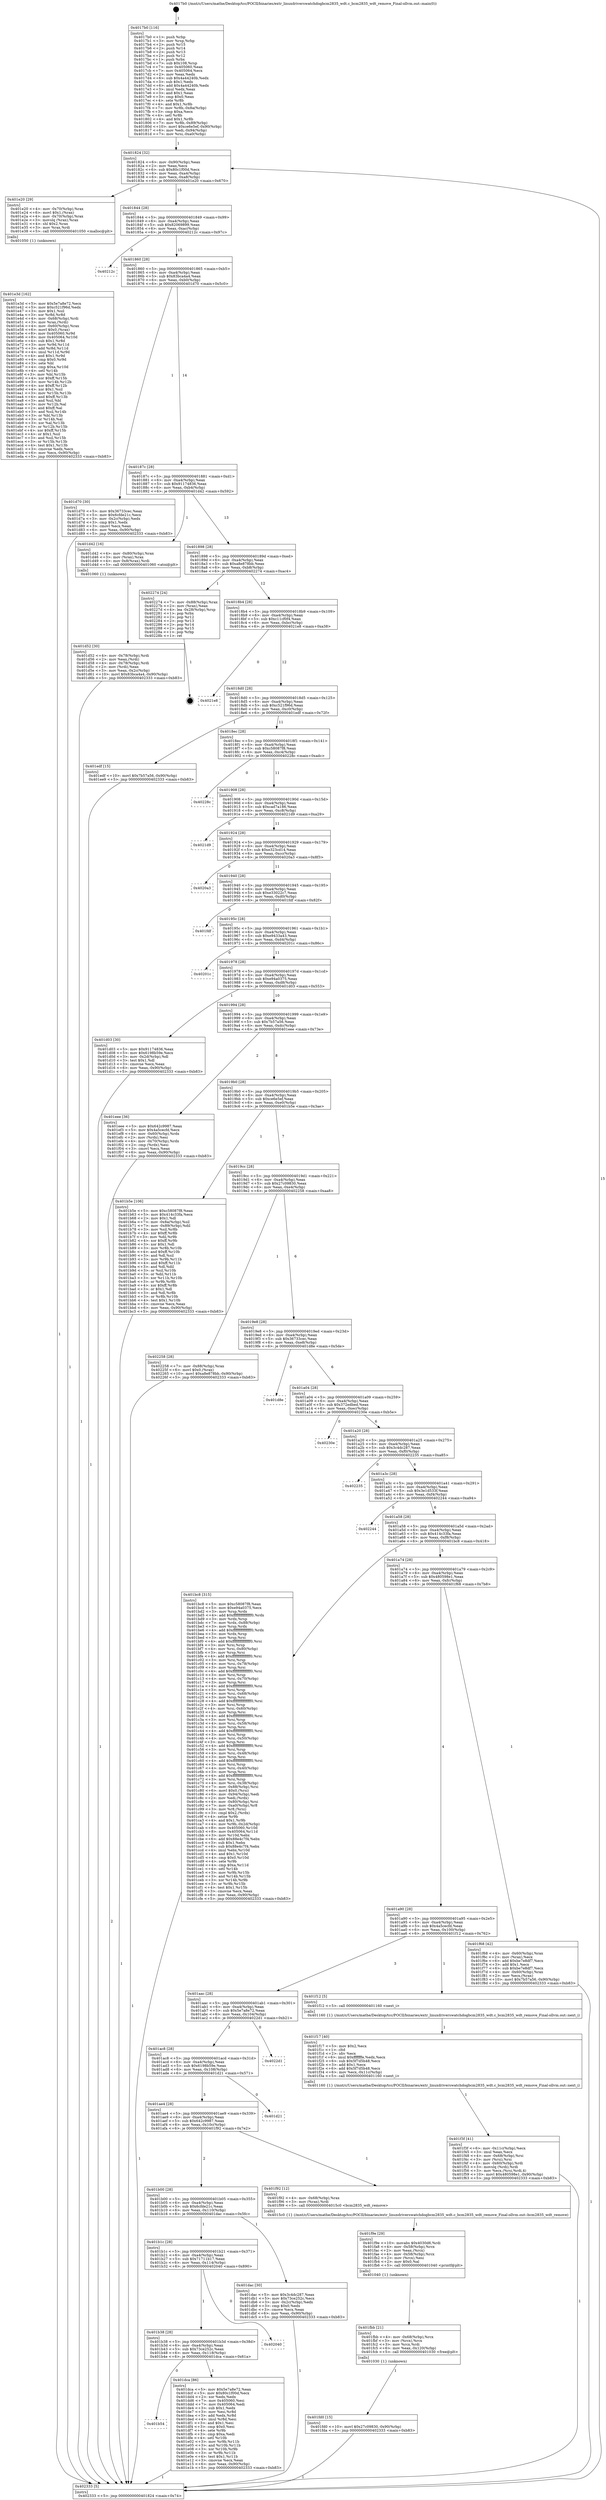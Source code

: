 digraph "0x4017b0" {
  label = "0x4017b0 (/mnt/c/Users/mathe/Desktop/tcc/POCII/binaries/extr_linuxdriverswatchdogbcm2835_wdt.c_bcm2835_wdt_remove_Final-ollvm.out::main(0))"
  labelloc = "t"
  node[shape=record]

  Entry [label="",width=0.3,height=0.3,shape=circle,fillcolor=black,style=filled]
  "0x401824" [label="{
     0x401824 [32]\l
     | [instrs]\l
     &nbsp;&nbsp;0x401824 \<+6\>: mov -0x90(%rbp),%eax\l
     &nbsp;&nbsp;0x40182a \<+2\>: mov %eax,%ecx\l
     &nbsp;&nbsp;0x40182c \<+6\>: sub $0x80c1f00d,%ecx\l
     &nbsp;&nbsp;0x401832 \<+6\>: mov %eax,-0xa4(%rbp)\l
     &nbsp;&nbsp;0x401838 \<+6\>: mov %ecx,-0xa8(%rbp)\l
     &nbsp;&nbsp;0x40183e \<+6\>: je 0000000000401e20 \<main+0x670\>\l
  }"]
  "0x401e20" [label="{
     0x401e20 [29]\l
     | [instrs]\l
     &nbsp;&nbsp;0x401e20 \<+4\>: mov -0x70(%rbp),%rax\l
     &nbsp;&nbsp;0x401e24 \<+6\>: movl $0x1,(%rax)\l
     &nbsp;&nbsp;0x401e2a \<+4\>: mov -0x70(%rbp),%rax\l
     &nbsp;&nbsp;0x401e2e \<+3\>: movslq (%rax),%rax\l
     &nbsp;&nbsp;0x401e31 \<+4\>: shl $0x2,%rax\l
     &nbsp;&nbsp;0x401e35 \<+3\>: mov %rax,%rdi\l
     &nbsp;&nbsp;0x401e38 \<+5\>: call 0000000000401050 \<malloc@plt\>\l
     | [calls]\l
     &nbsp;&nbsp;0x401050 \{1\} (unknown)\l
  }"]
  "0x401844" [label="{
     0x401844 [28]\l
     | [instrs]\l
     &nbsp;&nbsp;0x401844 \<+5\>: jmp 0000000000401849 \<main+0x99\>\l
     &nbsp;&nbsp;0x401849 \<+6\>: mov -0xa4(%rbp),%eax\l
     &nbsp;&nbsp;0x40184f \<+5\>: sub $0x82069899,%eax\l
     &nbsp;&nbsp;0x401854 \<+6\>: mov %eax,-0xac(%rbp)\l
     &nbsp;&nbsp;0x40185a \<+6\>: je 000000000040212c \<main+0x97c\>\l
  }"]
  Exit [label="",width=0.3,height=0.3,shape=circle,fillcolor=black,style=filled,peripheries=2]
  "0x40212c" [label="{
     0x40212c\l
  }", style=dashed]
  "0x401860" [label="{
     0x401860 [28]\l
     | [instrs]\l
     &nbsp;&nbsp;0x401860 \<+5\>: jmp 0000000000401865 \<main+0xb5\>\l
     &nbsp;&nbsp;0x401865 \<+6\>: mov -0xa4(%rbp),%eax\l
     &nbsp;&nbsp;0x40186b \<+5\>: sub $0x83bca4a4,%eax\l
     &nbsp;&nbsp;0x401870 \<+6\>: mov %eax,-0xb0(%rbp)\l
     &nbsp;&nbsp;0x401876 \<+6\>: je 0000000000401d70 \<main+0x5c0\>\l
  }"]
  "0x401fd0" [label="{
     0x401fd0 [15]\l
     | [instrs]\l
     &nbsp;&nbsp;0x401fd0 \<+10\>: movl $0x27c09830,-0x90(%rbp)\l
     &nbsp;&nbsp;0x401fda \<+5\>: jmp 0000000000402333 \<main+0xb83\>\l
  }"]
  "0x401d70" [label="{
     0x401d70 [30]\l
     | [instrs]\l
     &nbsp;&nbsp;0x401d70 \<+5\>: mov $0x36733cec,%eax\l
     &nbsp;&nbsp;0x401d75 \<+5\>: mov $0x6cfde21c,%ecx\l
     &nbsp;&nbsp;0x401d7a \<+3\>: mov -0x2c(%rbp),%edx\l
     &nbsp;&nbsp;0x401d7d \<+3\>: cmp $0x1,%edx\l
     &nbsp;&nbsp;0x401d80 \<+3\>: cmovl %ecx,%eax\l
     &nbsp;&nbsp;0x401d83 \<+6\>: mov %eax,-0x90(%rbp)\l
     &nbsp;&nbsp;0x401d89 \<+5\>: jmp 0000000000402333 \<main+0xb83\>\l
  }"]
  "0x40187c" [label="{
     0x40187c [28]\l
     | [instrs]\l
     &nbsp;&nbsp;0x40187c \<+5\>: jmp 0000000000401881 \<main+0xd1\>\l
     &nbsp;&nbsp;0x401881 \<+6\>: mov -0xa4(%rbp),%eax\l
     &nbsp;&nbsp;0x401887 \<+5\>: sub $0x91174836,%eax\l
     &nbsp;&nbsp;0x40188c \<+6\>: mov %eax,-0xb4(%rbp)\l
     &nbsp;&nbsp;0x401892 \<+6\>: je 0000000000401d42 \<main+0x592\>\l
  }"]
  "0x401fbb" [label="{
     0x401fbb [21]\l
     | [instrs]\l
     &nbsp;&nbsp;0x401fbb \<+4\>: mov -0x68(%rbp),%rcx\l
     &nbsp;&nbsp;0x401fbf \<+3\>: mov (%rcx),%rcx\l
     &nbsp;&nbsp;0x401fc2 \<+3\>: mov %rcx,%rdi\l
     &nbsp;&nbsp;0x401fc5 \<+6\>: mov %eax,-0x120(%rbp)\l
     &nbsp;&nbsp;0x401fcb \<+5\>: call 0000000000401030 \<free@plt\>\l
     | [calls]\l
     &nbsp;&nbsp;0x401030 \{1\} (unknown)\l
  }"]
  "0x401d42" [label="{
     0x401d42 [16]\l
     | [instrs]\l
     &nbsp;&nbsp;0x401d42 \<+4\>: mov -0x80(%rbp),%rax\l
     &nbsp;&nbsp;0x401d46 \<+3\>: mov (%rax),%rax\l
     &nbsp;&nbsp;0x401d49 \<+4\>: mov 0x8(%rax),%rdi\l
     &nbsp;&nbsp;0x401d4d \<+5\>: call 0000000000401060 \<atoi@plt\>\l
     | [calls]\l
     &nbsp;&nbsp;0x401060 \{1\} (unknown)\l
  }"]
  "0x401898" [label="{
     0x401898 [28]\l
     | [instrs]\l
     &nbsp;&nbsp;0x401898 \<+5\>: jmp 000000000040189d \<main+0xed\>\l
     &nbsp;&nbsp;0x40189d \<+6\>: mov -0xa4(%rbp),%eax\l
     &nbsp;&nbsp;0x4018a3 \<+5\>: sub $0xa8e878bb,%eax\l
     &nbsp;&nbsp;0x4018a8 \<+6\>: mov %eax,-0xb8(%rbp)\l
     &nbsp;&nbsp;0x4018ae \<+6\>: je 0000000000402274 \<main+0xac4\>\l
  }"]
  "0x401f9e" [label="{
     0x401f9e [29]\l
     | [instrs]\l
     &nbsp;&nbsp;0x401f9e \<+10\>: movabs $0x4030d6,%rdi\l
     &nbsp;&nbsp;0x401fa8 \<+4\>: mov -0x58(%rbp),%rcx\l
     &nbsp;&nbsp;0x401fac \<+2\>: mov %eax,(%rcx)\l
     &nbsp;&nbsp;0x401fae \<+4\>: mov -0x58(%rbp),%rcx\l
     &nbsp;&nbsp;0x401fb2 \<+2\>: mov (%rcx),%esi\l
     &nbsp;&nbsp;0x401fb4 \<+2\>: mov $0x0,%al\l
     &nbsp;&nbsp;0x401fb6 \<+5\>: call 0000000000401040 \<printf@plt\>\l
     | [calls]\l
     &nbsp;&nbsp;0x401040 \{1\} (unknown)\l
  }"]
  "0x402274" [label="{
     0x402274 [24]\l
     | [instrs]\l
     &nbsp;&nbsp;0x402274 \<+7\>: mov -0x88(%rbp),%rax\l
     &nbsp;&nbsp;0x40227b \<+2\>: mov (%rax),%eax\l
     &nbsp;&nbsp;0x40227d \<+4\>: lea -0x28(%rbp),%rsp\l
     &nbsp;&nbsp;0x402281 \<+1\>: pop %rbx\l
     &nbsp;&nbsp;0x402282 \<+2\>: pop %r12\l
     &nbsp;&nbsp;0x402284 \<+2\>: pop %r13\l
     &nbsp;&nbsp;0x402286 \<+2\>: pop %r14\l
     &nbsp;&nbsp;0x402288 \<+2\>: pop %r15\l
     &nbsp;&nbsp;0x40228a \<+1\>: pop %rbp\l
     &nbsp;&nbsp;0x40228b \<+1\>: ret\l
  }"]
  "0x4018b4" [label="{
     0x4018b4 [28]\l
     | [instrs]\l
     &nbsp;&nbsp;0x4018b4 \<+5\>: jmp 00000000004018b9 \<main+0x109\>\l
     &nbsp;&nbsp;0x4018b9 \<+6\>: mov -0xa4(%rbp),%eax\l
     &nbsp;&nbsp;0x4018bf \<+5\>: sub $0xc11cf0f4,%eax\l
     &nbsp;&nbsp;0x4018c4 \<+6\>: mov %eax,-0xbc(%rbp)\l
     &nbsp;&nbsp;0x4018ca \<+6\>: je 00000000004021e8 \<main+0xa38\>\l
  }"]
  "0x401f3f" [label="{
     0x401f3f [41]\l
     | [instrs]\l
     &nbsp;&nbsp;0x401f3f \<+6\>: mov -0x11c(%rbp),%ecx\l
     &nbsp;&nbsp;0x401f45 \<+3\>: imul %eax,%ecx\l
     &nbsp;&nbsp;0x401f48 \<+4\>: mov -0x68(%rbp),%rsi\l
     &nbsp;&nbsp;0x401f4c \<+3\>: mov (%rsi),%rsi\l
     &nbsp;&nbsp;0x401f4f \<+4\>: mov -0x60(%rbp),%rdi\l
     &nbsp;&nbsp;0x401f53 \<+3\>: movslq (%rdi),%rdi\l
     &nbsp;&nbsp;0x401f56 \<+3\>: mov %ecx,(%rsi,%rdi,4)\l
     &nbsp;&nbsp;0x401f59 \<+10\>: movl $0x480598e1,-0x90(%rbp)\l
     &nbsp;&nbsp;0x401f63 \<+5\>: jmp 0000000000402333 \<main+0xb83\>\l
  }"]
  "0x4021e8" [label="{
     0x4021e8\l
  }", style=dashed]
  "0x4018d0" [label="{
     0x4018d0 [28]\l
     | [instrs]\l
     &nbsp;&nbsp;0x4018d0 \<+5\>: jmp 00000000004018d5 \<main+0x125\>\l
     &nbsp;&nbsp;0x4018d5 \<+6\>: mov -0xa4(%rbp),%eax\l
     &nbsp;&nbsp;0x4018db \<+5\>: sub $0xc521f96d,%eax\l
     &nbsp;&nbsp;0x4018e0 \<+6\>: mov %eax,-0xc0(%rbp)\l
     &nbsp;&nbsp;0x4018e6 \<+6\>: je 0000000000401edf \<main+0x72f\>\l
  }"]
  "0x401f17" [label="{
     0x401f17 [40]\l
     | [instrs]\l
     &nbsp;&nbsp;0x401f17 \<+5\>: mov $0x2,%ecx\l
     &nbsp;&nbsp;0x401f1c \<+1\>: cltd\l
     &nbsp;&nbsp;0x401f1d \<+2\>: idiv %ecx\l
     &nbsp;&nbsp;0x401f1f \<+6\>: imul $0xfffffffe,%edx,%ecx\l
     &nbsp;&nbsp;0x401f25 \<+6\>: sub $0x5f7d5b48,%ecx\l
     &nbsp;&nbsp;0x401f2b \<+3\>: add $0x1,%ecx\l
     &nbsp;&nbsp;0x401f2e \<+6\>: add $0x5f7d5b48,%ecx\l
     &nbsp;&nbsp;0x401f34 \<+6\>: mov %ecx,-0x11c(%rbp)\l
     &nbsp;&nbsp;0x401f3a \<+5\>: call 0000000000401160 \<next_i\>\l
     | [calls]\l
     &nbsp;&nbsp;0x401160 \{1\} (/mnt/c/Users/mathe/Desktop/tcc/POCII/binaries/extr_linuxdriverswatchdogbcm2835_wdt.c_bcm2835_wdt_remove_Final-ollvm.out::next_i)\l
  }"]
  "0x401edf" [label="{
     0x401edf [15]\l
     | [instrs]\l
     &nbsp;&nbsp;0x401edf \<+10\>: movl $0x7b57a56,-0x90(%rbp)\l
     &nbsp;&nbsp;0x401ee9 \<+5\>: jmp 0000000000402333 \<main+0xb83\>\l
  }"]
  "0x4018ec" [label="{
     0x4018ec [28]\l
     | [instrs]\l
     &nbsp;&nbsp;0x4018ec \<+5\>: jmp 00000000004018f1 \<main+0x141\>\l
     &nbsp;&nbsp;0x4018f1 \<+6\>: mov -0xa4(%rbp),%eax\l
     &nbsp;&nbsp;0x4018f7 \<+5\>: sub $0xc58087f8,%eax\l
     &nbsp;&nbsp;0x4018fc \<+6\>: mov %eax,-0xc4(%rbp)\l
     &nbsp;&nbsp;0x401902 \<+6\>: je 000000000040228c \<main+0xadc\>\l
  }"]
  "0x401e3d" [label="{
     0x401e3d [162]\l
     | [instrs]\l
     &nbsp;&nbsp;0x401e3d \<+5\>: mov $0x5e7a8e72,%ecx\l
     &nbsp;&nbsp;0x401e42 \<+5\>: mov $0xc521f96d,%edx\l
     &nbsp;&nbsp;0x401e47 \<+3\>: mov $0x1,%sil\l
     &nbsp;&nbsp;0x401e4a \<+3\>: xor %r8d,%r8d\l
     &nbsp;&nbsp;0x401e4d \<+4\>: mov -0x68(%rbp),%rdi\l
     &nbsp;&nbsp;0x401e51 \<+3\>: mov %rax,(%rdi)\l
     &nbsp;&nbsp;0x401e54 \<+4\>: mov -0x60(%rbp),%rax\l
     &nbsp;&nbsp;0x401e58 \<+6\>: movl $0x0,(%rax)\l
     &nbsp;&nbsp;0x401e5e \<+8\>: mov 0x405060,%r9d\l
     &nbsp;&nbsp;0x401e66 \<+8\>: mov 0x405064,%r10d\l
     &nbsp;&nbsp;0x401e6e \<+4\>: sub $0x1,%r8d\l
     &nbsp;&nbsp;0x401e72 \<+3\>: mov %r9d,%r11d\l
     &nbsp;&nbsp;0x401e75 \<+3\>: add %r8d,%r11d\l
     &nbsp;&nbsp;0x401e78 \<+4\>: imul %r11d,%r9d\l
     &nbsp;&nbsp;0x401e7c \<+4\>: and $0x1,%r9d\l
     &nbsp;&nbsp;0x401e80 \<+4\>: cmp $0x0,%r9d\l
     &nbsp;&nbsp;0x401e84 \<+3\>: sete %bl\l
     &nbsp;&nbsp;0x401e87 \<+4\>: cmp $0xa,%r10d\l
     &nbsp;&nbsp;0x401e8b \<+4\>: setl %r14b\l
     &nbsp;&nbsp;0x401e8f \<+3\>: mov %bl,%r15b\l
     &nbsp;&nbsp;0x401e92 \<+4\>: xor $0xff,%r15b\l
     &nbsp;&nbsp;0x401e96 \<+3\>: mov %r14b,%r12b\l
     &nbsp;&nbsp;0x401e99 \<+4\>: xor $0xff,%r12b\l
     &nbsp;&nbsp;0x401e9d \<+4\>: xor $0x1,%sil\l
     &nbsp;&nbsp;0x401ea1 \<+3\>: mov %r15b,%r13b\l
     &nbsp;&nbsp;0x401ea4 \<+4\>: and $0xff,%r13b\l
     &nbsp;&nbsp;0x401ea8 \<+3\>: and %sil,%bl\l
     &nbsp;&nbsp;0x401eab \<+3\>: mov %r12b,%al\l
     &nbsp;&nbsp;0x401eae \<+2\>: and $0xff,%al\l
     &nbsp;&nbsp;0x401eb0 \<+3\>: and %sil,%r14b\l
     &nbsp;&nbsp;0x401eb3 \<+3\>: or %bl,%r13b\l
     &nbsp;&nbsp;0x401eb6 \<+3\>: or %r14b,%al\l
     &nbsp;&nbsp;0x401eb9 \<+3\>: xor %al,%r13b\l
     &nbsp;&nbsp;0x401ebc \<+3\>: or %r12b,%r15b\l
     &nbsp;&nbsp;0x401ebf \<+4\>: xor $0xff,%r15b\l
     &nbsp;&nbsp;0x401ec3 \<+4\>: or $0x1,%sil\l
     &nbsp;&nbsp;0x401ec7 \<+3\>: and %sil,%r15b\l
     &nbsp;&nbsp;0x401eca \<+3\>: or %r15b,%r13b\l
     &nbsp;&nbsp;0x401ecd \<+4\>: test $0x1,%r13b\l
     &nbsp;&nbsp;0x401ed1 \<+3\>: cmovne %edx,%ecx\l
     &nbsp;&nbsp;0x401ed4 \<+6\>: mov %ecx,-0x90(%rbp)\l
     &nbsp;&nbsp;0x401eda \<+5\>: jmp 0000000000402333 \<main+0xb83\>\l
  }"]
  "0x40228c" [label="{
     0x40228c\l
  }", style=dashed]
  "0x401908" [label="{
     0x401908 [28]\l
     | [instrs]\l
     &nbsp;&nbsp;0x401908 \<+5\>: jmp 000000000040190d \<main+0x15d\>\l
     &nbsp;&nbsp;0x40190d \<+6\>: mov -0xa4(%rbp),%eax\l
     &nbsp;&nbsp;0x401913 \<+5\>: sub $0xcad7a186,%eax\l
     &nbsp;&nbsp;0x401918 \<+6\>: mov %eax,-0xc8(%rbp)\l
     &nbsp;&nbsp;0x40191e \<+6\>: je 00000000004021d9 \<main+0xa29\>\l
  }"]
  "0x401b54" [label="{
     0x401b54\l
  }", style=dashed]
  "0x4021d9" [label="{
     0x4021d9\l
  }", style=dashed]
  "0x401924" [label="{
     0x401924 [28]\l
     | [instrs]\l
     &nbsp;&nbsp;0x401924 \<+5\>: jmp 0000000000401929 \<main+0x179\>\l
     &nbsp;&nbsp;0x401929 \<+6\>: mov -0xa4(%rbp),%eax\l
     &nbsp;&nbsp;0x40192f \<+5\>: sub $0xe323cd14,%eax\l
     &nbsp;&nbsp;0x401934 \<+6\>: mov %eax,-0xcc(%rbp)\l
     &nbsp;&nbsp;0x40193a \<+6\>: je 00000000004020a3 \<main+0x8f3\>\l
  }"]
  "0x401dca" [label="{
     0x401dca [86]\l
     | [instrs]\l
     &nbsp;&nbsp;0x401dca \<+5\>: mov $0x5e7a8e72,%eax\l
     &nbsp;&nbsp;0x401dcf \<+5\>: mov $0x80c1f00d,%ecx\l
     &nbsp;&nbsp;0x401dd4 \<+2\>: xor %edx,%edx\l
     &nbsp;&nbsp;0x401dd6 \<+7\>: mov 0x405060,%esi\l
     &nbsp;&nbsp;0x401ddd \<+7\>: mov 0x405064,%edi\l
     &nbsp;&nbsp;0x401de4 \<+3\>: sub $0x1,%edx\l
     &nbsp;&nbsp;0x401de7 \<+3\>: mov %esi,%r8d\l
     &nbsp;&nbsp;0x401dea \<+3\>: add %edx,%r8d\l
     &nbsp;&nbsp;0x401ded \<+4\>: imul %r8d,%esi\l
     &nbsp;&nbsp;0x401df1 \<+3\>: and $0x1,%esi\l
     &nbsp;&nbsp;0x401df4 \<+3\>: cmp $0x0,%esi\l
     &nbsp;&nbsp;0x401df7 \<+4\>: sete %r9b\l
     &nbsp;&nbsp;0x401dfb \<+3\>: cmp $0xa,%edi\l
     &nbsp;&nbsp;0x401dfe \<+4\>: setl %r10b\l
     &nbsp;&nbsp;0x401e02 \<+3\>: mov %r9b,%r11b\l
     &nbsp;&nbsp;0x401e05 \<+3\>: and %r10b,%r11b\l
     &nbsp;&nbsp;0x401e08 \<+3\>: xor %r10b,%r9b\l
     &nbsp;&nbsp;0x401e0b \<+3\>: or %r9b,%r11b\l
     &nbsp;&nbsp;0x401e0e \<+4\>: test $0x1,%r11b\l
     &nbsp;&nbsp;0x401e12 \<+3\>: cmovne %ecx,%eax\l
     &nbsp;&nbsp;0x401e15 \<+6\>: mov %eax,-0x90(%rbp)\l
     &nbsp;&nbsp;0x401e1b \<+5\>: jmp 0000000000402333 \<main+0xb83\>\l
  }"]
  "0x4020a3" [label="{
     0x4020a3\l
  }", style=dashed]
  "0x401940" [label="{
     0x401940 [28]\l
     | [instrs]\l
     &nbsp;&nbsp;0x401940 \<+5\>: jmp 0000000000401945 \<main+0x195\>\l
     &nbsp;&nbsp;0x401945 \<+6\>: mov -0xa4(%rbp),%eax\l
     &nbsp;&nbsp;0x40194b \<+5\>: sub $0xe33022c7,%eax\l
     &nbsp;&nbsp;0x401950 \<+6\>: mov %eax,-0xd0(%rbp)\l
     &nbsp;&nbsp;0x401956 \<+6\>: je 0000000000401fdf \<main+0x82f\>\l
  }"]
  "0x401b38" [label="{
     0x401b38 [28]\l
     | [instrs]\l
     &nbsp;&nbsp;0x401b38 \<+5\>: jmp 0000000000401b3d \<main+0x38d\>\l
     &nbsp;&nbsp;0x401b3d \<+6\>: mov -0xa4(%rbp),%eax\l
     &nbsp;&nbsp;0x401b43 \<+5\>: sub $0x73ce252c,%eax\l
     &nbsp;&nbsp;0x401b48 \<+6\>: mov %eax,-0x118(%rbp)\l
     &nbsp;&nbsp;0x401b4e \<+6\>: je 0000000000401dca \<main+0x61a\>\l
  }"]
  "0x401fdf" [label="{
     0x401fdf\l
  }", style=dashed]
  "0x40195c" [label="{
     0x40195c [28]\l
     | [instrs]\l
     &nbsp;&nbsp;0x40195c \<+5\>: jmp 0000000000401961 \<main+0x1b1\>\l
     &nbsp;&nbsp;0x401961 \<+6\>: mov -0xa4(%rbp),%eax\l
     &nbsp;&nbsp;0x401967 \<+5\>: sub $0xe9433a43,%eax\l
     &nbsp;&nbsp;0x40196c \<+6\>: mov %eax,-0xd4(%rbp)\l
     &nbsp;&nbsp;0x401972 \<+6\>: je 000000000040201c \<main+0x86c\>\l
  }"]
  "0x402040" [label="{
     0x402040\l
  }", style=dashed]
  "0x40201c" [label="{
     0x40201c\l
  }", style=dashed]
  "0x401978" [label="{
     0x401978 [28]\l
     | [instrs]\l
     &nbsp;&nbsp;0x401978 \<+5\>: jmp 000000000040197d \<main+0x1cd\>\l
     &nbsp;&nbsp;0x40197d \<+6\>: mov -0xa4(%rbp),%eax\l
     &nbsp;&nbsp;0x401983 \<+5\>: sub $0xe94a0375,%eax\l
     &nbsp;&nbsp;0x401988 \<+6\>: mov %eax,-0xd8(%rbp)\l
     &nbsp;&nbsp;0x40198e \<+6\>: je 0000000000401d03 \<main+0x553\>\l
  }"]
  "0x401b1c" [label="{
     0x401b1c [28]\l
     | [instrs]\l
     &nbsp;&nbsp;0x401b1c \<+5\>: jmp 0000000000401b21 \<main+0x371\>\l
     &nbsp;&nbsp;0x401b21 \<+6\>: mov -0xa4(%rbp),%eax\l
     &nbsp;&nbsp;0x401b27 \<+5\>: sub $0x71711b17,%eax\l
     &nbsp;&nbsp;0x401b2c \<+6\>: mov %eax,-0x114(%rbp)\l
     &nbsp;&nbsp;0x401b32 \<+6\>: je 0000000000402040 \<main+0x890\>\l
  }"]
  "0x401d03" [label="{
     0x401d03 [30]\l
     | [instrs]\l
     &nbsp;&nbsp;0x401d03 \<+5\>: mov $0x91174836,%eax\l
     &nbsp;&nbsp;0x401d08 \<+5\>: mov $0x6198b59e,%ecx\l
     &nbsp;&nbsp;0x401d0d \<+3\>: mov -0x2d(%rbp),%dl\l
     &nbsp;&nbsp;0x401d10 \<+3\>: test $0x1,%dl\l
     &nbsp;&nbsp;0x401d13 \<+3\>: cmovne %ecx,%eax\l
     &nbsp;&nbsp;0x401d16 \<+6\>: mov %eax,-0x90(%rbp)\l
     &nbsp;&nbsp;0x401d1c \<+5\>: jmp 0000000000402333 \<main+0xb83\>\l
  }"]
  "0x401994" [label="{
     0x401994 [28]\l
     | [instrs]\l
     &nbsp;&nbsp;0x401994 \<+5\>: jmp 0000000000401999 \<main+0x1e9\>\l
     &nbsp;&nbsp;0x401999 \<+6\>: mov -0xa4(%rbp),%eax\l
     &nbsp;&nbsp;0x40199f \<+5\>: sub $0x7b57a56,%eax\l
     &nbsp;&nbsp;0x4019a4 \<+6\>: mov %eax,-0xdc(%rbp)\l
     &nbsp;&nbsp;0x4019aa \<+6\>: je 0000000000401eee \<main+0x73e\>\l
  }"]
  "0x401dac" [label="{
     0x401dac [30]\l
     | [instrs]\l
     &nbsp;&nbsp;0x401dac \<+5\>: mov $0x3c4dc287,%eax\l
     &nbsp;&nbsp;0x401db1 \<+5\>: mov $0x73ce252c,%ecx\l
     &nbsp;&nbsp;0x401db6 \<+3\>: mov -0x2c(%rbp),%edx\l
     &nbsp;&nbsp;0x401db9 \<+3\>: cmp $0x0,%edx\l
     &nbsp;&nbsp;0x401dbc \<+3\>: cmove %ecx,%eax\l
     &nbsp;&nbsp;0x401dbf \<+6\>: mov %eax,-0x90(%rbp)\l
     &nbsp;&nbsp;0x401dc5 \<+5\>: jmp 0000000000402333 \<main+0xb83\>\l
  }"]
  "0x401eee" [label="{
     0x401eee [36]\l
     | [instrs]\l
     &nbsp;&nbsp;0x401eee \<+5\>: mov $0x642c9987,%eax\l
     &nbsp;&nbsp;0x401ef3 \<+5\>: mov $0x4a5cecfd,%ecx\l
     &nbsp;&nbsp;0x401ef8 \<+4\>: mov -0x60(%rbp),%rdx\l
     &nbsp;&nbsp;0x401efc \<+2\>: mov (%rdx),%esi\l
     &nbsp;&nbsp;0x401efe \<+4\>: mov -0x70(%rbp),%rdx\l
     &nbsp;&nbsp;0x401f02 \<+2\>: cmp (%rdx),%esi\l
     &nbsp;&nbsp;0x401f04 \<+3\>: cmovl %ecx,%eax\l
     &nbsp;&nbsp;0x401f07 \<+6\>: mov %eax,-0x90(%rbp)\l
     &nbsp;&nbsp;0x401f0d \<+5\>: jmp 0000000000402333 \<main+0xb83\>\l
  }"]
  "0x4019b0" [label="{
     0x4019b0 [28]\l
     | [instrs]\l
     &nbsp;&nbsp;0x4019b0 \<+5\>: jmp 00000000004019b5 \<main+0x205\>\l
     &nbsp;&nbsp;0x4019b5 \<+6\>: mov -0xa4(%rbp),%eax\l
     &nbsp;&nbsp;0x4019bb \<+5\>: sub $0xce6e5ef,%eax\l
     &nbsp;&nbsp;0x4019c0 \<+6\>: mov %eax,-0xe0(%rbp)\l
     &nbsp;&nbsp;0x4019c6 \<+6\>: je 0000000000401b5e \<main+0x3ae\>\l
  }"]
  "0x401b00" [label="{
     0x401b00 [28]\l
     | [instrs]\l
     &nbsp;&nbsp;0x401b00 \<+5\>: jmp 0000000000401b05 \<main+0x355\>\l
     &nbsp;&nbsp;0x401b05 \<+6\>: mov -0xa4(%rbp),%eax\l
     &nbsp;&nbsp;0x401b0b \<+5\>: sub $0x6cfde21c,%eax\l
     &nbsp;&nbsp;0x401b10 \<+6\>: mov %eax,-0x110(%rbp)\l
     &nbsp;&nbsp;0x401b16 \<+6\>: je 0000000000401dac \<main+0x5fc\>\l
  }"]
  "0x401b5e" [label="{
     0x401b5e [106]\l
     | [instrs]\l
     &nbsp;&nbsp;0x401b5e \<+5\>: mov $0xc58087f8,%eax\l
     &nbsp;&nbsp;0x401b63 \<+5\>: mov $0x414c33fa,%ecx\l
     &nbsp;&nbsp;0x401b68 \<+2\>: mov $0x1,%dl\l
     &nbsp;&nbsp;0x401b6a \<+7\>: mov -0x8a(%rbp),%sil\l
     &nbsp;&nbsp;0x401b71 \<+7\>: mov -0x89(%rbp),%dil\l
     &nbsp;&nbsp;0x401b78 \<+3\>: mov %sil,%r8b\l
     &nbsp;&nbsp;0x401b7b \<+4\>: xor $0xff,%r8b\l
     &nbsp;&nbsp;0x401b7f \<+3\>: mov %dil,%r9b\l
     &nbsp;&nbsp;0x401b82 \<+4\>: xor $0xff,%r9b\l
     &nbsp;&nbsp;0x401b86 \<+3\>: xor $0x1,%dl\l
     &nbsp;&nbsp;0x401b89 \<+3\>: mov %r8b,%r10b\l
     &nbsp;&nbsp;0x401b8c \<+4\>: and $0xff,%r10b\l
     &nbsp;&nbsp;0x401b90 \<+3\>: and %dl,%sil\l
     &nbsp;&nbsp;0x401b93 \<+3\>: mov %r9b,%r11b\l
     &nbsp;&nbsp;0x401b96 \<+4\>: and $0xff,%r11b\l
     &nbsp;&nbsp;0x401b9a \<+3\>: and %dl,%dil\l
     &nbsp;&nbsp;0x401b9d \<+3\>: or %sil,%r10b\l
     &nbsp;&nbsp;0x401ba0 \<+3\>: or %dil,%r11b\l
     &nbsp;&nbsp;0x401ba3 \<+3\>: xor %r11b,%r10b\l
     &nbsp;&nbsp;0x401ba6 \<+3\>: or %r9b,%r8b\l
     &nbsp;&nbsp;0x401ba9 \<+4\>: xor $0xff,%r8b\l
     &nbsp;&nbsp;0x401bad \<+3\>: or $0x1,%dl\l
     &nbsp;&nbsp;0x401bb0 \<+3\>: and %dl,%r8b\l
     &nbsp;&nbsp;0x401bb3 \<+3\>: or %r8b,%r10b\l
     &nbsp;&nbsp;0x401bb6 \<+4\>: test $0x1,%r10b\l
     &nbsp;&nbsp;0x401bba \<+3\>: cmovne %ecx,%eax\l
     &nbsp;&nbsp;0x401bbd \<+6\>: mov %eax,-0x90(%rbp)\l
     &nbsp;&nbsp;0x401bc3 \<+5\>: jmp 0000000000402333 \<main+0xb83\>\l
  }"]
  "0x4019cc" [label="{
     0x4019cc [28]\l
     | [instrs]\l
     &nbsp;&nbsp;0x4019cc \<+5\>: jmp 00000000004019d1 \<main+0x221\>\l
     &nbsp;&nbsp;0x4019d1 \<+6\>: mov -0xa4(%rbp),%eax\l
     &nbsp;&nbsp;0x4019d7 \<+5\>: sub $0x27c09830,%eax\l
     &nbsp;&nbsp;0x4019dc \<+6\>: mov %eax,-0xe4(%rbp)\l
     &nbsp;&nbsp;0x4019e2 \<+6\>: je 0000000000402258 \<main+0xaa8\>\l
  }"]
  "0x402333" [label="{
     0x402333 [5]\l
     | [instrs]\l
     &nbsp;&nbsp;0x402333 \<+5\>: jmp 0000000000401824 \<main+0x74\>\l
  }"]
  "0x4017b0" [label="{
     0x4017b0 [116]\l
     | [instrs]\l
     &nbsp;&nbsp;0x4017b0 \<+1\>: push %rbp\l
     &nbsp;&nbsp;0x4017b1 \<+3\>: mov %rsp,%rbp\l
     &nbsp;&nbsp;0x4017b4 \<+2\>: push %r15\l
     &nbsp;&nbsp;0x4017b6 \<+2\>: push %r14\l
     &nbsp;&nbsp;0x4017b8 \<+2\>: push %r13\l
     &nbsp;&nbsp;0x4017ba \<+2\>: push %r12\l
     &nbsp;&nbsp;0x4017bc \<+1\>: push %rbx\l
     &nbsp;&nbsp;0x4017bd \<+7\>: sub $0x108,%rsp\l
     &nbsp;&nbsp;0x4017c4 \<+7\>: mov 0x405060,%eax\l
     &nbsp;&nbsp;0x4017cb \<+7\>: mov 0x405064,%ecx\l
     &nbsp;&nbsp;0x4017d2 \<+2\>: mov %eax,%edx\l
     &nbsp;&nbsp;0x4017d4 \<+6\>: sub $0x4a44240b,%edx\l
     &nbsp;&nbsp;0x4017da \<+3\>: sub $0x1,%edx\l
     &nbsp;&nbsp;0x4017dd \<+6\>: add $0x4a44240b,%edx\l
     &nbsp;&nbsp;0x4017e3 \<+3\>: imul %edx,%eax\l
     &nbsp;&nbsp;0x4017e6 \<+3\>: and $0x1,%eax\l
     &nbsp;&nbsp;0x4017e9 \<+3\>: cmp $0x0,%eax\l
     &nbsp;&nbsp;0x4017ec \<+4\>: sete %r8b\l
     &nbsp;&nbsp;0x4017f0 \<+4\>: and $0x1,%r8b\l
     &nbsp;&nbsp;0x4017f4 \<+7\>: mov %r8b,-0x8a(%rbp)\l
     &nbsp;&nbsp;0x4017fb \<+3\>: cmp $0xa,%ecx\l
     &nbsp;&nbsp;0x4017fe \<+4\>: setl %r8b\l
     &nbsp;&nbsp;0x401802 \<+4\>: and $0x1,%r8b\l
     &nbsp;&nbsp;0x401806 \<+7\>: mov %r8b,-0x89(%rbp)\l
     &nbsp;&nbsp;0x40180d \<+10\>: movl $0xce6e5ef,-0x90(%rbp)\l
     &nbsp;&nbsp;0x401817 \<+6\>: mov %edi,-0x94(%rbp)\l
     &nbsp;&nbsp;0x40181d \<+7\>: mov %rsi,-0xa0(%rbp)\l
  }"]
  "0x401f92" [label="{
     0x401f92 [12]\l
     | [instrs]\l
     &nbsp;&nbsp;0x401f92 \<+4\>: mov -0x68(%rbp),%rax\l
     &nbsp;&nbsp;0x401f96 \<+3\>: mov (%rax),%rdi\l
     &nbsp;&nbsp;0x401f99 \<+5\>: call 00000000004015c0 \<bcm2835_wdt_remove\>\l
     | [calls]\l
     &nbsp;&nbsp;0x4015c0 \{1\} (/mnt/c/Users/mathe/Desktop/tcc/POCII/binaries/extr_linuxdriverswatchdogbcm2835_wdt.c_bcm2835_wdt_remove_Final-ollvm.out::bcm2835_wdt_remove)\l
  }"]
  "0x402258" [label="{
     0x402258 [28]\l
     | [instrs]\l
     &nbsp;&nbsp;0x402258 \<+7\>: mov -0x88(%rbp),%rax\l
     &nbsp;&nbsp;0x40225f \<+6\>: movl $0x0,(%rax)\l
     &nbsp;&nbsp;0x402265 \<+10\>: movl $0xa8e878bb,-0x90(%rbp)\l
     &nbsp;&nbsp;0x40226f \<+5\>: jmp 0000000000402333 \<main+0xb83\>\l
  }"]
  "0x4019e8" [label="{
     0x4019e8 [28]\l
     | [instrs]\l
     &nbsp;&nbsp;0x4019e8 \<+5\>: jmp 00000000004019ed \<main+0x23d\>\l
     &nbsp;&nbsp;0x4019ed \<+6\>: mov -0xa4(%rbp),%eax\l
     &nbsp;&nbsp;0x4019f3 \<+5\>: sub $0x36733cec,%eax\l
     &nbsp;&nbsp;0x4019f8 \<+6\>: mov %eax,-0xe8(%rbp)\l
     &nbsp;&nbsp;0x4019fe \<+6\>: je 0000000000401d8e \<main+0x5de\>\l
  }"]
  "0x401ae4" [label="{
     0x401ae4 [28]\l
     | [instrs]\l
     &nbsp;&nbsp;0x401ae4 \<+5\>: jmp 0000000000401ae9 \<main+0x339\>\l
     &nbsp;&nbsp;0x401ae9 \<+6\>: mov -0xa4(%rbp),%eax\l
     &nbsp;&nbsp;0x401aef \<+5\>: sub $0x642c9987,%eax\l
     &nbsp;&nbsp;0x401af4 \<+6\>: mov %eax,-0x10c(%rbp)\l
     &nbsp;&nbsp;0x401afa \<+6\>: je 0000000000401f92 \<main+0x7e2\>\l
  }"]
  "0x401d8e" [label="{
     0x401d8e\l
  }", style=dashed]
  "0x401a04" [label="{
     0x401a04 [28]\l
     | [instrs]\l
     &nbsp;&nbsp;0x401a04 \<+5\>: jmp 0000000000401a09 \<main+0x259\>\l
     &nbsp;&nbsp;0x401a09 \<+6\>: mov -0xa4(%rbp),%eax\l
     &nbsp;&nbsp;0x401a0f \<+5\>: sub $0x372edbed,%eax\l
     &nbsp;&nbsp;0x401a14 \<+6\>: mov %eax,-0xec(%rbp)\l
     &nbsp;&nbsp;0x401a1a \<+6\>: je 000000000040230e \<main+0xb5e\>\l
  }"]
  "0x401d21" [label="{
     0x401d21\l
  }", style=dashed]
  "0x40230e" [label="{
     0x40230e\l
  }", style=dashed]
  "0x401a20" [label="{
     0x401a20 [28]\l
     | [instrs]\l
     &nbsp;&nbsp;0x401a20 \<+5\>: jmp 0000000000401a25 \<main+0x275\>\l
     &nbsp;&nbsp;0x401a25 \<+6\>: mov -0xa4(%rbp),%eax\l
     &nbsp;&nbsp;0x401a2b \<+5\>: sub $0x3c4dc287,%eax\l
     &nbsp;&nbsp;0x401a30 \<+6\>: mov %eax,-0xf0(%rbp)\l
     &nbsp;&nbsp;0x401a36 \<+6\>: je 0000000000402235 \<main+0xa85\>\l
  }"]
  "0x401ac8" [label="{
     0x401ac8 [28]\l
     | [instrs]\l
     &nbsp;&nbsp;0x401ac8 \<+5\>: jmp 0000000000401acd \<main+0x31d\>\l
     &nbsp;&nbsp;0x401acd \<+6\>: mov -0xa4(%rbp),%eax\l
     &nbsp;&nbsp;0x401ad3 \<+5\>: sub $0x6198b59e,%eax\l
     &nbsp;&nbsp;0x401ad8 \<+6\>: mov %eax,-0x108(%rbp)\l
     &nbsp;&nbsp;0x401ade \<+6\>: je 0000000000401d21 \<main+0x571\>\l
  }"]
  "0x402235" [label="{
     0x402235\l
  }", style=dashed]
  "0x401a3c" [label="{
     0x401a3c [28]\l
     | [instrs]\l
     &nbsp;&nbsp;0x401a3c \<+5\>: jmp 0000000000401a41 \<main+0x291\>\l
     &nbsp;&nbsp;0x401a41 \<+6\>: mov -0xa4(%rbp),%eax\l
     &nbsp;&nbsp;0x401a47 \<+5\>: sub $0x3e1d533f,%eax\l
     &nbsp;&nbsp;0x401a4c \<+6\>: mov %eax,-0xf4(%rbp)\l
     &nbsp;&nbsp;0x401a52 \<+6\>: je 0000000000402244 \<main+0xa94\>\l
  }"]
  "0x4022d1" [label="{
     0x4022d1\l
  }", style=dashed]
  "0x402244" [label="{
     0x402244\l
  }", style=dashed]
  "0x401a58" [label="{
     0x401a58 [28]\l
     | [instrs]\l
     &nbsp;&nbsp;0x401a58 \<+5\>: jmp 0000000000401a5d \<main+0x2ad\>\l
     &nbsp;&nbsp;0x401a5d \<+6\>: mov -0xa4(%rbp),%eax\l
     &nbsp;&nbsp;0x401a63 \<+5\>: sub $0x414c33fa,%eax\l
     &nbsp;&nbsp;0x401a68 \<+6\>: mov %eax,-0xf8(%rbp)\l
     &nbsp;&nbsp;0x401a6e \<+6\>: je 0000000000401bc8 \<main+0x418\>\l
  }"]
  "0x401aac" [label="{
     0x401aac [28]\l
     | [instrs]\l
     &nbsp;&nbsp;0x401aac \<+5\>: jmp 0000000000401ab1 \<main+0x301\>\l
     &nbsp;&nbsp;0x401ab1 \<+6\>: mov -0xa4(%rbp),%eax\l
     &nbsp;&nbsp;0x401ab7 \<+5\>: sub $0x5e7a8e72,%eax\l
     &nbsp;&nbsp;0x401abc \<+6\>: mov %eax,-0x104(%rbp)\l
     &nbsp;&nbsp;0x401ac2 \<+6\>: je 00000000004022d1 \<main+0xb21\>\l
  }"]
  "0x401bc8" [label="{
     0x401bc8 [315]\l
     | [instrs]\l
     &nbsp;&nbsp;0x401bc8 \<+5\>: mov $0xc58087f8,%eax\l
     &nbsp;&nbsp;0x401bcd \<+5\>: mov $0xe94a0375,%ecx\l
     &nbsp;&nbsp;0x401bd2 \<+3\>: mov %rsp,%rdx\l
     &nbsp;&nbsp;0x401bd5 \<+4\>: add $0xfffffffffffffff0,%rdx\l
     &nbsp;&nbsp;0x401bd9 \<+3\>: mov %rdx,%rsp\l
     &nbsp;&nbsp;0x401bdc \<+7\>: mov %rdx,-0x88(%rbp)\l
     &nbsp;&nbsp;0x401be3 \<+3\>: mov %rsp,%rdx\l
     &nbsp;&nbsp;0x401be6 \<+4\>: add $0xfffffffffffffff0,%rdx\l
     &nbsp;&nbsp;0x401bea \<+3\>: mov %rdx,%rsp\l
     &nbsp;&nbsp;0x401bed \<+3\>: mov %rsp,%rsi\l
     &nbsp;&nbsp;0x401bf0 \<+4\>: add $0xfffffffffffffff0,%rsi\l
     &nbsp;&nbsp;0x401bf4 \<+3\>: mov %rsi,%rsp\l
     &nbsp;&nbsp;0x401bf7 \<+4\>: mov %rsi,-0x80(%rbp)\l
     &nbsp;&nbsp;0x401bfb \<+3\>: mov %rsp,%rsi\l
     &nbsp;&nbsp;0x401bfe \<+4\>: add $0xfffffffffffffff0,%rsi\l
     &nbsp;&nbsp;0x401c02 \<+3\>: mov %rsi,%rsp\l
     &nbsp;&nbsp;0x401c05 \<+4\>: mov %rsi,-0x78(%rbp)\l
     &nbsp;&nbsp;0x401c09 \<+3\>: mov %rsp,%rsi\l
     &nbsp;&nbsp;0x401c0c \<+4\>: add $0xfffffffffffffff0,%rsi\l
     &nbsp;&nbsp;0x401c10 \<+3\>: mov %rsi,%rsp\l
     &nbsp;&nbsp;0x401c13 \<+4\>: mov %rsi,-0x70(%rbp)\l
     &nbsp;&nbsp;0x401c17 \<+3\>: mov %rsp,%rsi\l
     &nbsp;&nbsp;0x401c1a \<+4\>: add $0xfffffffffffffff0,%rsi\l
     &nbsp;&nbsp;0x401c1e \<+3\>: mov %rsi,%rsp\l
     &nbsp;&nbsp;0x401c21 \<+4\>: mov %rsi,-0x68(%rbp)\l
     &nbsp;&nbsp;0x401c25 \<+3\>: mov %rsp,%rsi\l
     &nbsp;&nbsp;0x401c28 \<+4\>: add $0xfffffffffffffff0,%rsi\l
     &nbsp;&nbsp;0x401c2c \<+3\>: mov %rsi,%rsp\l
     &nbsp;&nbsp;0x401c2f \<+4\>: mov %rsi,-0x60(%rbp)\l
     &nbsp;&nbsp;0x401c33 \<+3\>: mov %rsp,%rsi\l
     &nbsp;&nbsp;0x401c36 \<+4\>: add $0xfffffffffffffff0,%rsi\l
     &nbsp;&nbsp;0x401c3a \<+3\>: mov %rsi,%rsp\l
     &nbsp;&nbsp;0x401c3d \<+4\>: mov %rsi,-0x58(%rbp)\l
     &nbsp;&nbsp;0x401c41 \<+3\>: mov %rsp,%rsi\l
     &nbsp;&nbsp;0x401c44 \<+4\>: add $0xfffffffffffffff0,%rsi\l
     &nbsp;&nbsp;0x401c48 \<+3\>: mov %rsi,%rsp\l
     &nbsp;&nbsp;0x401c4b \<+4\>: mov %rsi,-0x50(%rbp)\l
     &nbsp;&nbsp;0x401c4f \<+3\>: mov %rsp,%rsi\l
     &nbsp;&nbsp;0x401c52 \<+4\>: add $0xfffffffffffffff0,%rsi\l
     &nbsp;&nbsp;0x401c56 \<+3\>: mov %rsi,%rsp\l
     &nbsp;&nbsp;0x401c59 \<+4\>: mov %rsi,-0x48(%rbp)\l
     &nbsp;&nbsp;0x401c5d \<+3\>: mov %rsp,%rsi\l
     &nbsp;&nbsp;0x401c60 \<+4\>: add $0xfffffffffffffff0,%rsi\l
     &nbsp;&nbsp;0x401c64 \<+3\>: mov %rsi,%rsp\l
     &nbsp;&nbsp;0x401c67 \<+4\>: mov %rsi,-0x40(%rbp)\l
     &nbsp;&nbsp;0x401c6b \<+3\>: mov %rsp,%rsi\l
     &nbsp;&nbsp;0x401c6e \<+4\>: add $0xfffffffffffffff0,%rsi\l
     &nbsp;&nbsp;0x401c72 \<+3\>: mov %rsi,%rsp\l
     &nbsp;&nbsp;0x401c75 \<+4\>: mov %rsi,-0x38(%rbp)\l
     &nbsp;&nbsp;0x401c79 \<+7\>: mov -0x88(%rbp),%rsi\l
     &nbsp;&nbsp;0x401c80 \<+6\>: movl $0x0,(%rsi)\l
     &nbsp;&nbsp;0x401c86 \<+6\>: mov -0x94(%rbp),%edi\l
     &nbsp;&nbsp;0x401c8c \<+2\>: mov %edi,(%rdx)\l
     &nbsp;&nbsp;0x401c8e \<+4\>: mov -0x80(%rbp),%rsi\l
     &nbsp;&nbsp;0x401c92 \<+7\>: mov -0xa0(%rbp),%r8\l
     &nbsp;&nbsp;0x401c99 \<+3\>: mov %r8,(%rsi)\l
     &nbsp;&nbsp;0x401c9c \<+3\>: cmpl $0x2,(%rdx)\l
     &nbsp;&nbsp;0x401c9f \<+4\>: setne %r9b\l
     &nbsp;&nbsp;0x401ca3 \<+4\>: and $0x1,%r9b\l
     &nbsp;&nbsp;0x401ca7 \<+4\>: mov %r9b,-0x2d(%rbp)\l
     &nbsp;&nbsp;0x401cab \<+8\>: mov 0x405060,%r10d\l
     &nbsp;&nbsp;0x401cb3 \<+8\>: mov 0x405064,%r11d\l
     &nbsp;&nbsp;0x401cbb \<+3\>: mov %r10d,%ebx\l
     &nbsp;&nbsp;0x401cbe \<+6\>: add $0x88e4c7f4,%ebx\l
     &nbsp;&nbsp;0x401cc4 \<+3\>: sub $0x1,%ebx\l
     &nbsp;&nbsp;0x401cc7 \<+6\>: sub $0x88e4c7f4,%ebx\l
     &nbsp;&nbsp;0x401ccd \<+4\>: imul %ebx,%r10d\l
     &nbsp;&nbsp;0x401cd1 \<+4\>: and $0x1,%r10d\l
     &nbsp;&nbsp;0x401cd5 \<+4\>: cmp $0x0,%r10d\l
     &nbsp;&nbsp;0x401cd9 \<+4\>: sete %r9b\l
     &nbsp;&nbsp;0x401cdd \<+4\>: cmp $0xa,%r11d\l
     &nbsp;&nbsp;0x401ce1 \<+4\>: setl %r14b\l
     &nbsp;&nbsp;0x401ce5 \<+3\>: mov %r9b,%r15b\l
     &nbsp;&nbsp;0x401ce8 \<+3\>: and %r14b,%r15b\l
     &nbsp;&nbsp;0x401ceb \<+3\>: xor %r14b,%r9b\l
     &nbsp;&nbsp;0x401cee \<+3\>: or %r9b,%r15b\l
     &nbsp;&nbsp;0x401cf1 \<+4\>: test $0x1,%r15b\l
     &nbsp;&nbsp;0x401cf5 \<+3\>: cmovne %ecx,%eax\l
     &nbsp;&nbsp;0x401cf8 \<+6\>: mov %eax,-0x90(%rbp)\l
     &nbsp;&nbsp;0x401cfe \<+5\>: jmp 0000000000402333 \<main+0xb83\>\l
  }"]
  "0x401a74" [label="{
     0x401a74 [28]\l
     | [instrs]\l
     &nbsp;&nbsp;0x401a74 \<+5\>: jmp 0000000000401a79 \<main+0x2c9\>\l
     &nbsp;&nbsp;0x401a79 \<+6\>: mov -0xa4(%rbp),%eax\l
     &nbsp;&nbsp;0x401a7f \<+5\>: sub $0x480598e1,%eax\l
     &nbsp;&nbsp;0x401a84 \<+6\>: mov %eax,-0xfc(%rbp)\l
     &nbsp;&nbsp;0x401a8a \<+6\>: je 0000000000401f68 \<main+0x7b8\>\l
  }"]
  "0x401f12" [label="{
     0x401f12 [5]\l
     | [instrs]\l
     &nbsp;&nbsp;0x401f12 \<+5\>: call 0000000000401160 \<next_i\>\l
     | [calls]\l
     &nbsp;&nbsp;0x401160 \{1\} (/mnt/c/Users/mathe/Desktop/tcc/POCII/binaries/extr_linuxdriverswatchdogbcm2835_wdt.c_bcm2835_wdt_remove_Final-ollvm.out::next_i)\l
  }"]
  "0x401d52" [label="{
     0x401d52 [30]\l
     | [instrs]\l
     &nbsp;&nbsp;0x401d52 \<+4\>: mov -0x78(%rbp),%rdi\l
     &nbsp;&nbsp;0x401d56 \<+2\>: mov %eax,(%rdi)\l
     &nbsp;&nbsp;0x401d58 \<+4\>: mov -0x78(%rbp),%rdi\l
     &nbsp;&nbsp;0x401d5c \<+2\>: mov (%rdi),%eax\l
     &nbsp;&nbsp;0x401d5e \<+3\>: mov %eax,-0x2c(%rbp)\l
     &nbsp;&nbsp;0x401d61 \<+10\>: movl $0x83bca4a4,-0x90(%rbp)\l
     &nbsp;&nbsp;0x401d6b \<+5\>: jmp 0000000000402333 \<main+0xb83\>\l
  }"]
  "0x401a90" [label="{
     0x401a90 [28]\l
     | [instrs]\l
     &nbsp;&nbsp;0x401a90 \<+5\>: jmp 0000000000401a95 \<main+0x2e5\>\l
     &nbsp;&nbsp;0x401a95 \<+6\>: mov -0xa4(%rbp),%eax\l
     &nbsp;&nbsp;0x401a9b \<+5\>: sub $0x4a5cecfd,%eax\l
     &nbsp;&nbsp;0x401aa0 \<+6\>: mov %eax,-0x100(%rbp)\l
     &nbsp;&nbsp;0x401aa6 \<+6\>: je 0000000000401f12 \<main+0x762\>\l
  }"]
  "0x401f68" [label="{
     0x401f68 [42]\l
     | [instrs]\l
     &nbsp;&nbsp;0x401f68 \<+4\>: mov -0x60(%rbp),%rax\l
     &nbsp;&nbsp;0x401f6c \<+2\>: mov (%rax),%ecx\l
     &nbsp;&nbsp;0x401f6e \<+6\>: add $0xbe7e8df7,%ecx\l
     &nbsp;&nbsp;0x401f74 \<+3\>: add $0x1,%ecx\l
     &nbsp;&nbsp;0x401f77 \<+6\>: sub $0xbe7e8df7,%ecx\l
     &nbsp;&nbsp;0x401f7d \<+4\>: mov -0x60(%rbp),%rax\l
     &nbsp;&nbsp;0x401f81 \<+2\>: mov %ecx,(%rax)\l
     &nbsp;&nbsp;0x401f83 \<+10\>: movl $0x7b57a56,-0x90(%rbp)\l
     &nbsp;&nbsp;0x401f8d \<+5\>: jmp 0000000000402333 \<main+0xb83\>\l
  }"]
  Entry -> "0x4017b0" [label=" 1"]
  "0x401824" -> "0x401e20" [label=" 1"]
  "0x401824" -> "0x401844" [label=" 15"]
  "0x402274" -> Exit [label=" 1"]
  "0x401844" -> "0x40212c" [label=" 0"]
  "0x401844" -> "0x401860" [label=" 15"]
  "0x402258" -> "0x402333" [label=" 1"]
  "0x401860" -> "0x401d70" [label=" 1"]
  "0x401860" -> "0x40187c" [label=" 14"]
  "0x401fd0" -> "0x402333" [label=" 1"]
  "0x40187c" -> "0x401d42" [label=" 1"]
  "0x40187c" -> "0x401898" [label=" 13"]
  "0x401fbb" -> "0x401fd0" [label=" 1"]
  "0x401898" -> "0x402274" [label=" 1"]
  "0x401898" -> "0x4018b4" [label=" 12"]
  "0x401f9e" -> "0x401fbb" [label=" 1"]
  "0x4018b4" -> "0x4021e8" [label=" 0"]
  "0x4018b4" -> "0x4018d0" [label=" 12"]
  "0x401f92" -> "0x401f9e" [label=" 1"]
  "0x4018d0" -> "0x401edf" [label=" 1"]
  "0x4018d0" -> "0x4018ec" [label=" 11"]
  "0x401f68" -> "0x402333" [label=" 1"]
  "0x4018ec" -> "0x40228c" [label=" 0"]
  "0x4018ec" -> "0x401908" [label=" 11"]
  "0x401f3f" -> "0x402333" [label=" 1"]
  "0x401908" -> "0x4021d9" [label=" 0"]
  "0x401908" -> "0x401924" [label=" 11"]
  "0x401f17" -> "0x401f3f" [label=" 1"]
  "0x401924" -> "0x4020a3" [label=" 0"]
  "0x401924" -> "0x401940" [label=" 11"]
  "0x401f12" -> "0x401f17" [label=" 1"]
  "0x401940" -> "0x401fdf" [label=" 0"]
  "0x401940" -> "0x40195c" [label=" 11"]
  "0x401edf" -> "0x402333" [label=" 1"]
  "0x40195c" -> "0x40201c" [label=" 0"]
  "0x40195c" -> "0x401978" [label=" 11"]
  "0x401e3d" -> "0x402333" [label=" 1"]
  "0x401978" -> "0x401d03" [label=" 1"]
  "0x401978" -> "0x401994" [label=" 10"]
  "0x401dca" -> "0x402333" [label=" 1"]
  "0x401994" -> "0x401eee" [label=" 2"]
  "0x401994" -> "0x4019b0" [label=" 8"]
  "0x401b38" -> "0x401b54" [label=" 0"]
  "0x4019b0" -> "0x401b5e" [label=" 1"]
  "0x4019b0" -> "0x4019cc" [label=" 7"]
  "0x401b5e" -> "0x402333" [label=" 1"]
  "0x4017b0" -> "0x401824" [label=" 1"]
  "0x402333" -> "0x401824" [label=" 15"]
  "0x401eee" -> "0x402333" [label=" 2"]
  "0x4019cc" -> "0x402258" [label=" 1"]
  "0x4019cc" -> "0x4019e8" [label=" 6"]
  "0x401b1c" -> "0x401b38" [label=" 1"]
  "0x4019e8" -> "0x401d8e" [label=" 0"]
  "0x4019e8" -> "0x401a04" [label=" 6"]
  "0x401e20" -> "0x401e3d" [label=" 1"]
  "0x401a04" -> "0x40230e" [label=" 0"]
  "0x401a04" -> "0x401a20" [label=" 6"]
  "0x401dac" -> "0x402333" [label=" 1"]
  "0x401a20" -> "0x402235" [label=" 0"]
  "0x401a20" -> "0x401a3c" [label=" 6"]
  "0x401b00" -> "0x401dac" [label=" 1"]
  "0x401a3c" -> "0x402244" [label=" 0"]
  "0x401a3c" -> "0x401a58" [label=" 6"]
  "0x401b38" -> "0x401dca" [label=" 1"]
  "0x401a58" -> "0x401bc8" [label=" 1"]
  "0x401a58" -> "0x401a74" [label=" 5"]
  "0x401ae4" -> "0x401f92" [label=" 1"]
  "0x401bc8" -> "0x402333" [label=" 1"]
  "0x401d03" -> "0x402333" [label=" 1"]
  "0x401d42" -> "0x401d52" [label=" 1"]
  "0x401d52" -> "0x402333" [label=" 1"]
  "0x401d70" -> "0x402333" [label=" 1"]
  "0x401b1c" -> "0x402040" [label=" 0"]
  "0x401a74" -> "0x401f68" [label=" 1"]
  "0x401a74" -> "0x401a90" [label=" 4"]
  "0x401ac8" -> "0x401ae4" [label=" 3"]
  "0x401a90" -> "0x401f12" [label=" 1"]
  "0x401a90" -> "0x401aac" [label=" 3"]
  "0x401ae4" -> "0x401b00" [label=" 2"]
  "0x401aac" -> "0x4022d1" [label=" 0"]
  "0x401aac" -> "0x401ac8" [label=" 3"]
  "0x401b00" -> "0x401b1c" [label=" 1"]
  "0x401ac8" -> "0x401d21" [label=" 0"]
}
